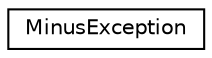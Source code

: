 digraph "그래픽컬한 클래스 계통도"
{
 // LATEX_PDF_SIZE
  edge [fontname="Helvetica",fontsize="10",labelfontname="Helvetica",labelfontsize="10"];
  node [fontname="Helvetica",fontsize="10",shape=record];
  rankdir="LR";
  Node0 [label="MinusException",height=0.2,width=0.4,color="black", fillcolor="white", style="filled",URL="$class_minus_exception.html",tooltip="예외처리 관리 클래스"];
}
